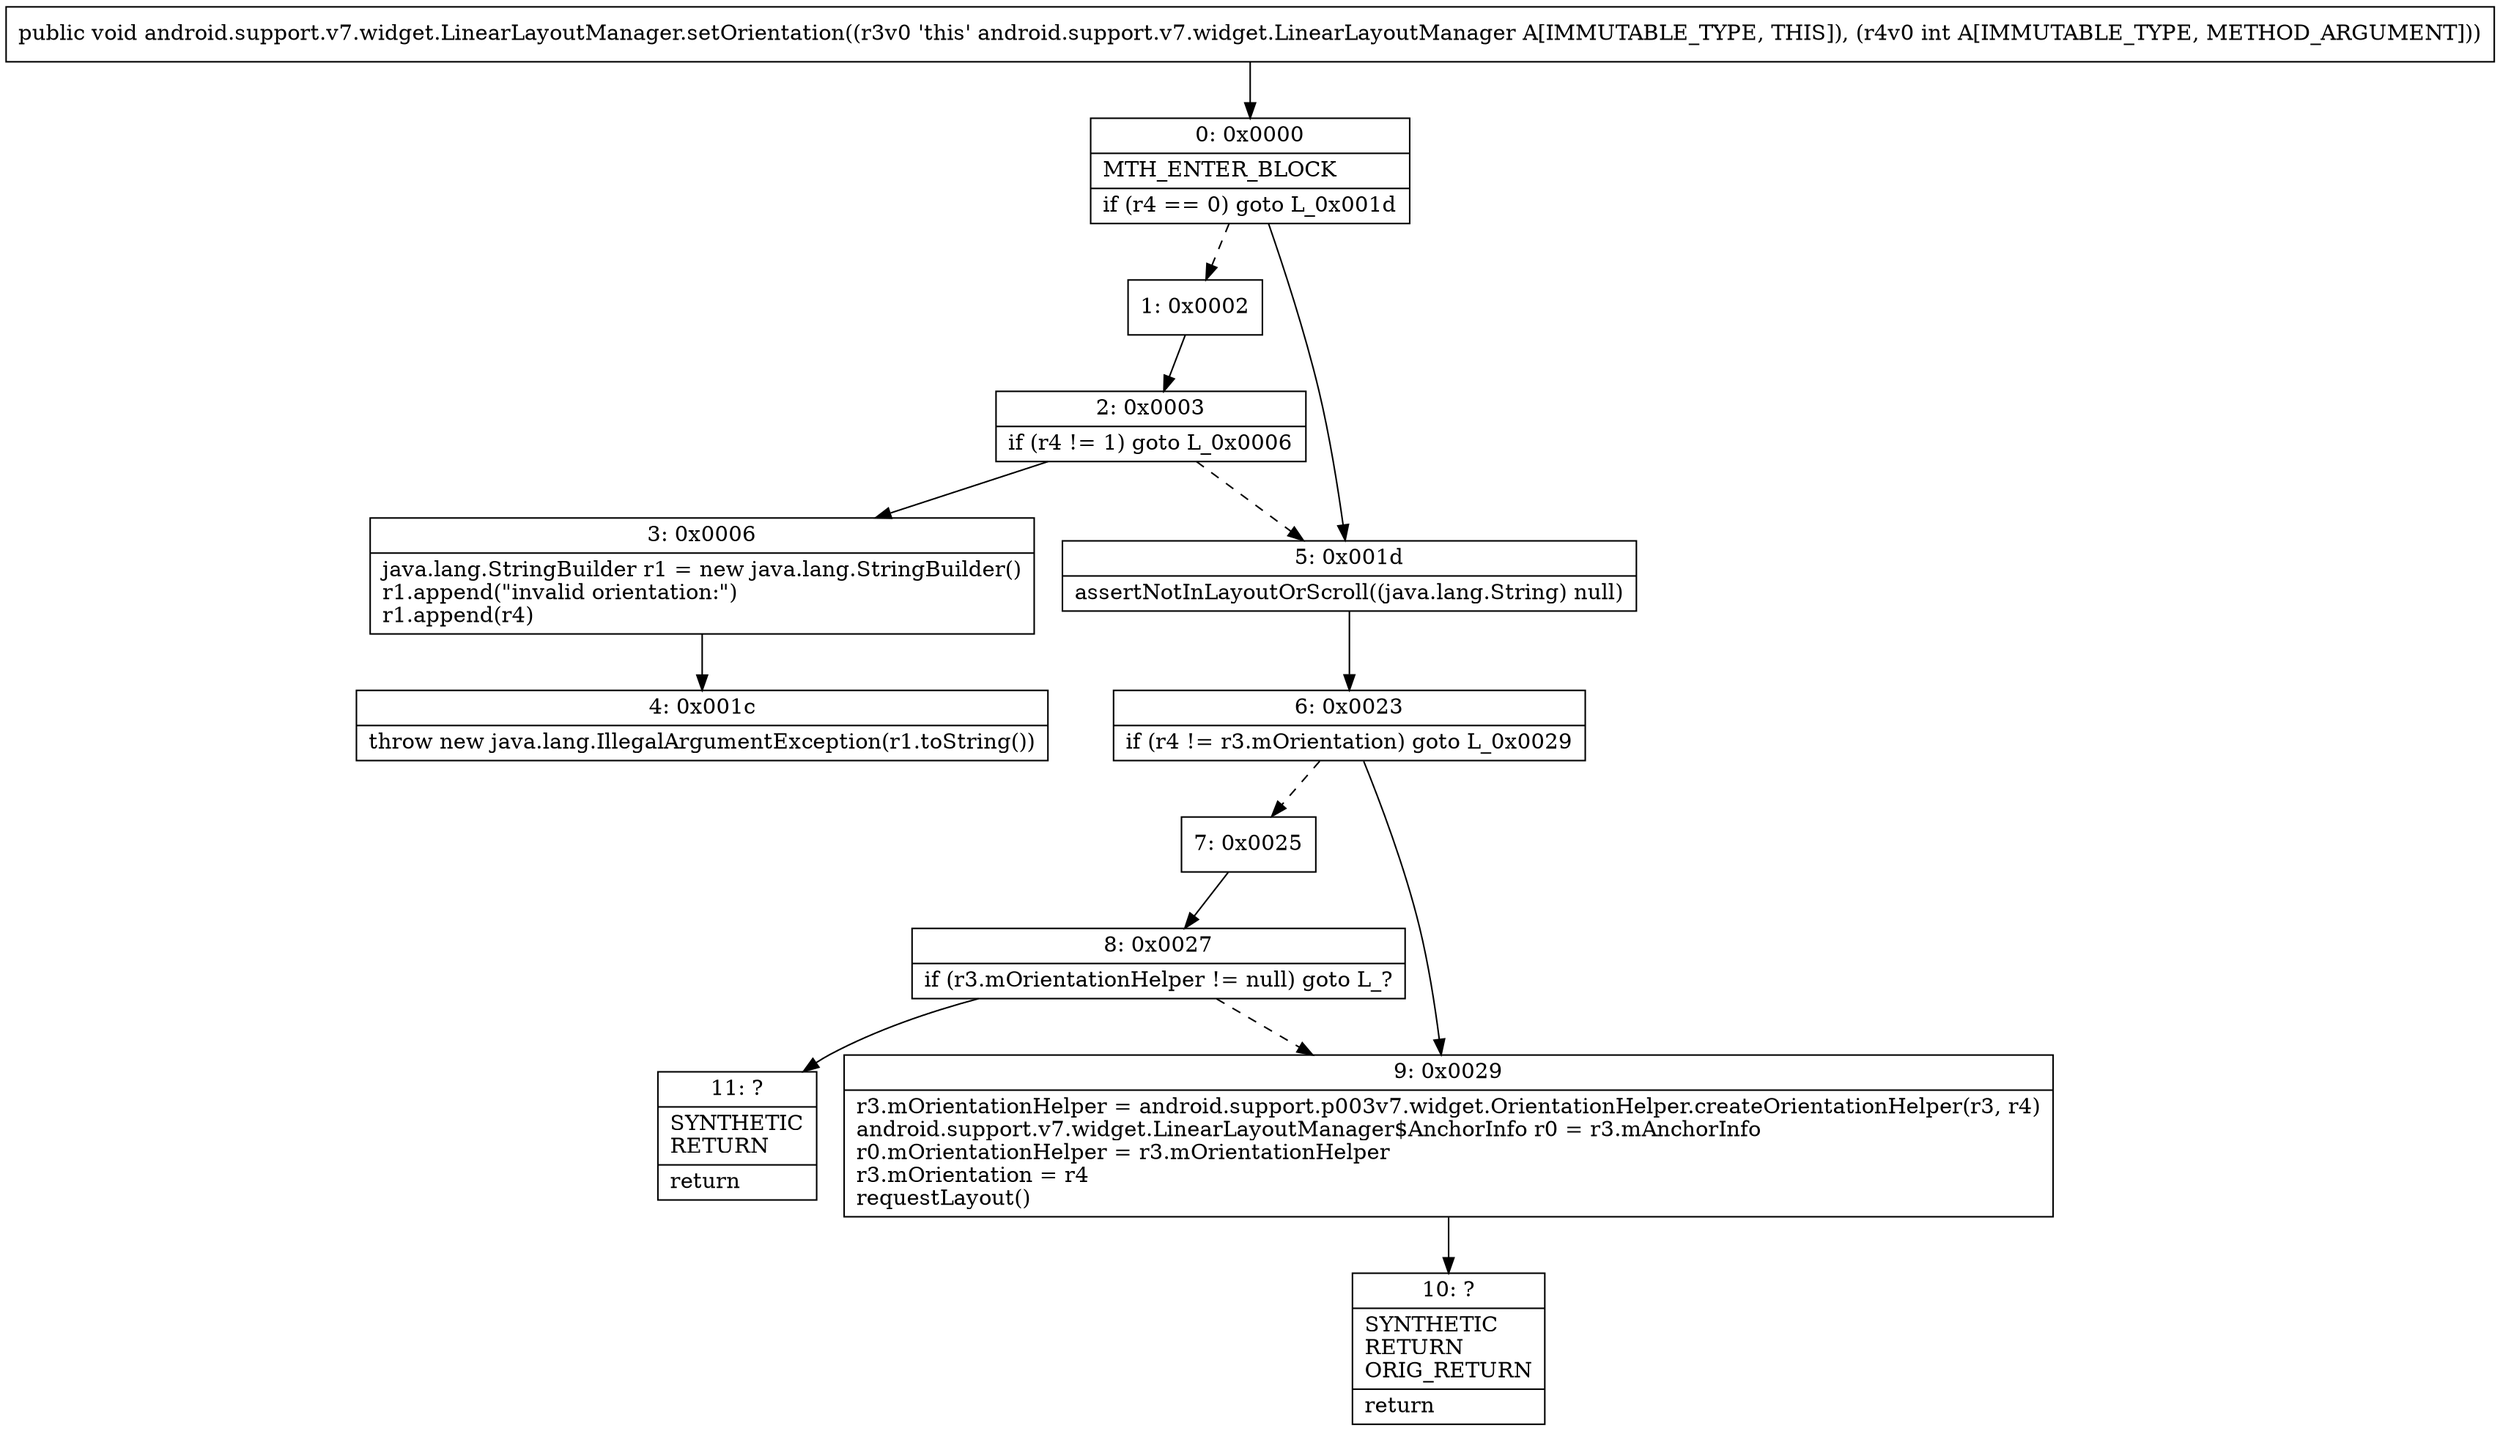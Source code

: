 digraph "CFG forandroid.support.v7.widget.LinearLayoutManager.setOrientation(I)V" {
Node_0 [shape=record,label="{0\:\ 0x0000|MTH_ENTER_BLOCK\l|if (r4 == 0) goto L_0x001d\l}"];
Node_1 [shape=record,label="{1\:\ 0x0002}"];
Node_2 [shape=record,label="{2\:\ 0x0003|if (r4 != 1) goto L_0x0006\l}"];
Node_3 [shape=record,label="{3\:\ 0x0006|java.lang.StringBuilder r1 = new java.lang.StringBuilder()\lr1.append(\"invalid orientation:\")\lr1.append(r4)\l}"];
Node_4 [shape=record,label="{4\:\ 0x001c|throw new java.lang.IllegalArgumentException(r1.toString())\l}"];
Node_5 [shape=record,label="{5\:\ 0x001d|assertNotInLayoutOrScroll((java.lang.String) null)\l}"];
Node_6 [shape=record,label="{6\:\ 0x0023|if (r4 != r3.mOrientation) goto L_0x0029\l}"];
Node_7 [shape=record,label="{7\:\ 0x0025}"];
Node_8 [shape=record,label="{8\:\ 0x0027|if (r3.mOrientationHelper != null) goto L_?\l}"];
Node_9 [shape=record,label="{9\:\ 0x0029|r3.mOrientationHelper = android.support.p003v7.widget.OrientationHelper.createOrientationHelper(r3, r4)\landroid.support.v7.widget.LinearLayoutManager$AnchorInfo r0 = r3.mAnchorInfo\lr0.mOrientationHelper = r3.mOrientationHelper\lr3.mOrientation = r4\lrequestLayout()\l}"];
Node_10 [shape=record,label="{10\:\ ?|SYNTHETIC\lRETURN\lORIG_RETURN\l|return\l}"];
Node_11 [shape=record,label="{11\:\ ?|SYNTHETIC\lRETURN\l|return\l}"];
MethodNode[shape=record,label="{public void android.support.v7.widget.LinearLayoutManager.setOrientation((r3v0 'this' android.support.v7.widget.LinearLayoutManager A[IMMUTABLE_TYPE, THIS]), (r4v0 int A[IMMUTABLE_TYPE, METHOD_ARGUMENT])) }"];
MethodNode -> Node_0;
Node_0 -> Node_1[style=dashed];
Node_0 -> Node_5;
Node_1 -> Node_2;
Node_2 -> Node_3;
Node_2 -> Node_5[style=dashed];
Node_3 -> Node_4;
Node_5 -> Node_6;
Node_6 -> Node_7[style=dashed];
Node_6 -> Node_9;
Node_7 -> Node_8;
Node_8 -> Node_9[style=dashed];
Node_8 -> Node_11;
Node_9 -> Node_10;
}

